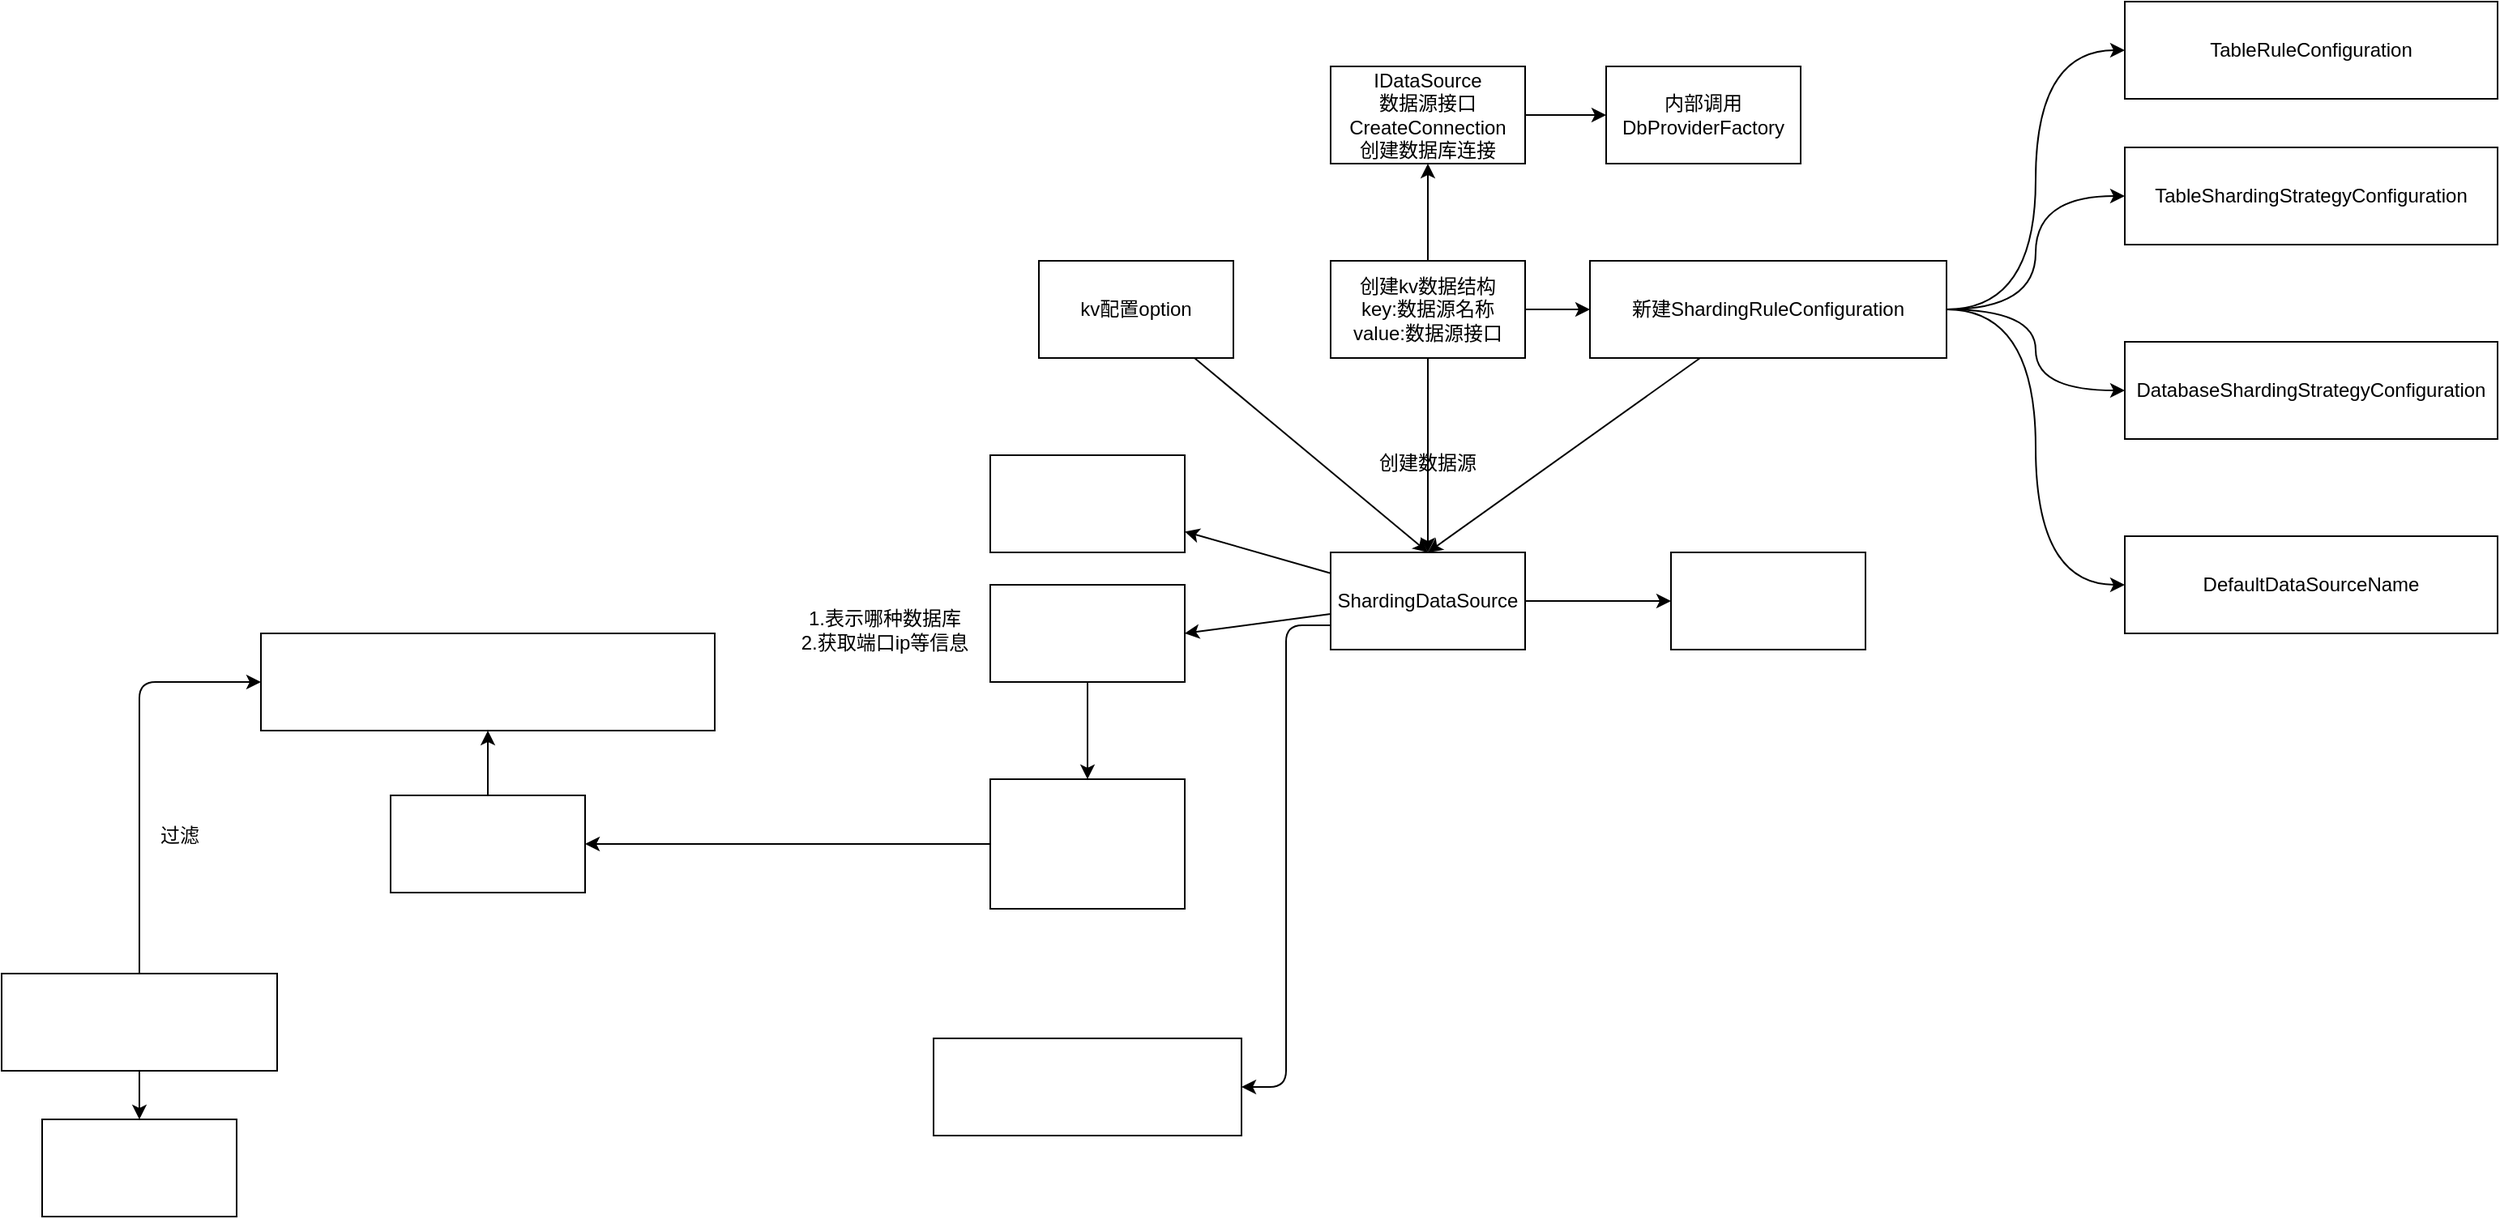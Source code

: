 <mxfile>
    <diagram id="-qVDW1wrFeFyLNK5kJw8" name="第 1 页">
        <mxGraphModel dx="1709" dy="690" grid="1" gridSize="10" guides="1" tooltips="1" connect="1" arrows="1" fold="1" page="1" pageScale="1" pageWidth="827" pageHeight="1169" background="#ffffff" math="0" shadow="0">
            <root>
                <mxCell id="0"/>
                <mxCell id="1" parent="0"/>
                <mxCell id="4" style="edgeStyle=none;html=1;strokeColor=#000000;" edge="1" parent="1" source="2" target="3">
                    <mxGeometry relative="1" as="geometry"/>
                </mxCell>
                <mxCell id="8" style="edgeStyle=none;html=1;strokeColor=#000000;" edge="1" parent="1" source="2" target="5">
                    <mxGeometry relative="1" as="geometry"/>
                </mxCell>
                <mxCell id="26" style="edgeStyle=none;html=1;entryX=0.5;entryY=0;entryDx=0;entryDy=0;strokeColor=#000000;" edge="1" parent="1" source="2" target="17">
                    <mxGeometry relative="1" as="geometry"/>
                </mxCell>
                <mxCell id="2" value="创建kv数据结构&lt;br&gt;key:数据源名称&lt;br&gt;value:数据源接口" style="rounded=0;whiteSpace=wrap;html=1;" vertex="1" parent="1">
                    <mxGeometry x="20" y="170" width="120" height="60" as="geometry"/>
                </mxCell>
                <mxCell id="7" style="edgeStyle=none;html=1;strokeColor=#000000;" edge="1" parent="1" source="3" target="6">
                    <mxGeometry relative="1" as="geometry"/>
                </mxCell>
                <mxCell id="3" value="IDataSource&lt;br&gt;数据源接口&lt;br&gt;CreateConnection&lt;br&gt;创建数据库连接" style="rounded=0;whiteSpace=wrap;html=1;" vertex="1" parent="1">
                    <mxGeometry x="20" y="50" width="120" height="60" as="geometry"/>
                </mxCell>
                <mxCell id="10" style="edgeStyle=orthogonalEdgeStyle;curved=1;html=1;entryX=0;entryY=0.5;entryDx=0;entryDy=0;strokeColor=#000000;" edge="1" parent="1" source="5" target="9">
                    <mxGeometry relative="1" as="geometry"/>
                </mxCell>
                <mxCell id="12" style="edgeStyle=orthogonalEdgeStyle;curved=1;html=1;entryX=0;entryY=0.5;entryDx=0;entryDy=0;strokeColor=#000000;" edge="1" parent="1" source="5" target="11">
                    <mxGeometry relative="1" as="geometry"/>
                </mxCell>
                <mxCell id="14" style="edgeStyle=orthogonalEdgeStyle;curved=1;html=1;entryX=0;entryY=0.5;entryDx=0;entryDy=0;strokeColor=#000000;" edge="1" parent="1" source="5" target="13">
                    <mxGeometry relative="1" as="geometry"/>
                </mxCell>
                <mxCell id="16" style="edgeStyle=orthogonalEdgeStyle;curved=1;html=1;entryX=0;entryY=0.5;entryDx=0;entryDy=0;strokeColor=#000000;" edge="1" parent="1" source="5" target="15">
                    <mxGeometry relative="1" as="geometry"/>
                </mxCell>
                <mxCell id="25" style="edgeStyle=none;html=1;entryX=0.5;entryY=0;entryDx=0;entryDy=0;strokeColor=#000000;" edge="1" parent="1" source="5" target="17">
                    <mxGeometry relative="1" as="geometry"/>
                </mxCell>
                <mxCell id="5" value="新建ShardingRuleConfiguration" style="rounded=0;whiteSpace=wrap;html=1;" vertex="1" parent="1">
                    <mxGeometry x="180" y="170" width="220" height="60" as="geometry"/>
                </mxCell>
                <mxCell id="6" value="内部调用DbProviderFactory" style="rounded=0;whiteSpace=wrap;html=1;" vertex="1" parent="1">
                    <mxGeometry x="190" y="50" width="120" height="60" as="geometry"/>
                </mxCell>
                <mxCell id="9" value="TableRuleConfiguration" style="rounded=0;whiteSpace=wrap;html=1;" vertex="1" parent="1">
                    <mxGeometry x="510" y="10" width="230" height="60" as="geometry"/>
                </mxCell>
                <mxCell id="11" value="TableShardingStrategyConfiguration" style="rounded=0;whiteSpace=wrap;html=1;" vertex="1" parent="1">
                    <mxGeometry x="510" y="100" width="230" height="60" as="geometry"/>
                </mxCell>
                <mxCell id="13" value="DefaultDataSourceName" style="rounded=0;whiteSpace=wrap;html=1;" vertex="1" parent="1">
                    <mxGeometry x="510" y="340" width="230" height="60" as="geometry"/>
                </mxCell>
                <mxCell id="15" value="DatabaseShardingStrategyConfiguration" style="rounded=0;whiteSpace=wrap;html=1;" vertex="1" parent="1">
                    <mxGeometry x="510" y="220" width="230" height="60" as="geometry"/>
                </mxCell>
                <mxCell id="30" style="edgeStyle=none;html=1;entryX=0;entryY=0.5;entryDx=0;entryDy=0;fontColor=#FFFFFF;strokeColor=#000000;" edge="1" parent="1" source="17" target="29">
                    <mxGeometry relative="1" as="geometry"/>
                </mxCell>
                <mxCell id="34" style="edgeStyle=none;html=1;fontColor=#FFFFFF;strokeColor=#000000;" edge="1" parent="1" source="17" target="32">
                    <mxGeometry relative="1" as="geometry"/>
                </mxCell>
                <mxCell id="35" style="edgeStyle=none;html=1;entryX=1;entryY=0.5;entryDx=0;entryDy=0;fontColor=#FFFFFF;strokeColor=#000000;" edge="1" parent="1" source="17" target="33">
                    <mxGeometry relative="1" as="geometry"/>
                </mxCell>
                <mxCell id="52" style="edgeStyle=orthogonalEdgeStyle;html=1;entryX=1;entryY=0.5;entryDx=0;entryDy=0;fontColor=#FFFFFF;strokeColor=#000000;exitX=0;exitY=0.75;exitDx=0;exitDy=0;" edge="1" parent="1" source="17" target="50">
                    <mxGeometry relative="1" as="geometry"/>
                </mxCell>
                <mxCell id="17" value="ShardingDataSource" style="rounded=0;whiteSpace=wrap;html=1;" vertex="1" parent="1">
                    <mxGeometry x="20" y="350" width="120" height="60" as="geometry"/>
                </mxCell>
                <mxCell id="27" style="edgeStyle=none;html=1;entryX=0.5;entryY=0;entryDx=0;entryDy=0;strokeColor=#000000;" edge="1" parent="1" source="20" target="17">
                    <mxGeometry relative="1" as="geometry"/>
                </mxCell>
                <mxCell id="20" value="kv配置option" style="rounded=0;whiteSpace=wrap;html=1;" vertex="1" parent="1">
                    <mxGeometry x="-160" y="170" width="120" height="60" as="geometry"/>
                </mxCell>
                <mxCell id="28" value="创建数据源" style="text;html=1;strokeColor=none;fillColor=none;align=center;verticalAlign=middle;whiteSpace=wrap;rounded=0;fontColor=#000000;" vertex="1" parent="1">
                    <mxGeometry x="35" y="280" width="90" height="30" as="geometry"/>
                </mxCell>
                <mxCell id="29" value="ShardingRule" style="rounded=0;whiteSpace=wrap;html=1;fontColor=#FFFFFF;" vertex="1" parent="1">
                    <mxGeometry x="230" y="350" width="120" height="60" as="geometry"/>
                </mxCell>
                <mxCell id="32" value="kv数据源名称和连接" style="rounded=0;whiteSpace=wrap;html=1;fontColor=#FFFFFF;" vertex="1" parent="1">
                    <mxGeometry x="-190" y="290" width="120" height="60" as="geometry"/>
                </mxCell>
                <mxCell id="42" style="edgeStyle=none;html=1;fontColor=#FFFFFF;strokeColor=#000000;" edge="1" parent="1" source="33" target="37">
                    <mxGeometry relative="1" as="geometry"/>
                </mxCell>
                <mxCell id="33" value="DatabaseType" style="rounded=0;whiteSpace=wrap;html=1;fontColor=#FFFFFF;" vertex="1" parent="1">
                    <mxGeometry x="-190" y="370" width="120" height="60" as="geometry"/>
                </mxCell>
                <mxCell id="36" value="1.表示哪种数据库&lt;br&gt;2.获取端口ip等信息" style="text;html=1;strokeColor=none;fillColor=none;align=center;verticalAlign=middle;whiteSpace=wrap;rounded=0;fontColor=#000000;" vertex="1" parent="1">
                    <mxGeometry x="-310" y="385" width="110" height="25" as="geometry"/>
                </mxCell>
                <mxCell id="39" style="edgeStyle=none;html=1;entryX=1;entryY=0.5;entryDx=0;entryDy=0;fontColor=#FFFFFF;strokeColor=#000000;" edge="1" parent="1" source="37" target="38">
                    <mxGeometry relative="1" as="geometry"/>
                </mxCell>
                <mxCell id="37" value="通过创建dbconnection&lt;br&gt;的GetType来判断" style="rounded=0;whiteSpace=wrap;html=1;fontColor=#FFFFFF;" vertex="1" parent="1">
                    <mxGeometry x="-190" y="490" width="120" height="80" as="geometry"/>
                </mxCell>
                <mxCell id="41" style="edgeStyle=none;html=1;entryX=0.5;entryY=1;entryDx=0;entryDy=0;fontColor=#FFFFFF;strokeColor=#000000;" edge="1" parent="1" source="38" target="40">
                    <mxGeometry relative="1" as="geometry"/>
                </mxCell>
                <mxCell id="38" value="DatabaseTypes" style="rounded=0;whiteSpace=wrap;html=1;fontColor=#FFFFFF;" vertex="1" parent="1">
                    <mxGeometry x="-560" y="500" width="120" height="60" as="geometry"/>
                </mxCell>
                <mxCell id="40" value="自动注册MySql,SqlServer..." style="rounded=0;whiteSpace=wrap;html=1;fontColor=#FFFFFF;" vertex="1" parent="1">
                    <mxGeometry x="-640" y="400" width="280" height="60" as="geometry"/>
                </mxCell>
                <mxCell id="45" style="edgeStyle=orthogonalEdgeStyle;html=1;entryX=0;entryY=0.5;entryDx=0;entryDy=0;fontColor=#FFFFFF;strokeColor=#000000;" edge="1" parent="1" source="43" target="40">
                    <mxGeometry relative="1" as="geometry"/>
                </mxCell>
                <mxCell id="47" style="edgeStyle=orthogonalEdgeStyle;html=1;fontColor=#FFFFFF;strokeColor=#000000;" edge="1" parent="1" source="43" target="46">
                    <mxGeometry relative="1" as="geometry"/>
                </mxCell>
                <mxCell id="43" value="IDataBaseTypeDiscover" style="rounded=0;whiteSpace=wrap;html=1;fontColor=#FFFFFF;" vertex="1" parent="1">
                    <mxGeometry x="-800" y="610" width="170" height="60" as="geometry"/>
                </mxCell>
                <mxCell id="46" value="自动注册mysql,sqlserver..." style="rounded=0;whiteSpace=wrap;html=1;fontColor=#FFFFFF;" vertex="1" parent="1">
                    <mxGeometry x="-775" y="700" width="120" height="60" as="geometry"/>
                </mxCell>
                <mxCell id="48" value="&lt;font color=&quot;#000000&quot;&gt;过滤&lt;/font&gt;" style="text;html=1;strokeColor=none;fillColor=none;align=center;verticalAlign=middle;whiteSpace=wrap;rounded=0;fontColor=#FFFFFF;" vertex="1" parent="1">
                    <mxGeometry x="-720" y="510" width="60" height="30" as="geometry"/>
                </mxCell>
                <mxCell id="50" value="ShardingRuntimeContext" style="rounded=0;whiteSpace=wrap;html=1;fontColor=#FFFFFF;" vertex="1" parent="1">
                    <mxGeometry x="-225" y="650" width="190" height="60" as="geometry"/>
                </mxCell>
            </root>
        </mxGraphModel>
    </diagram>
</mxfile>